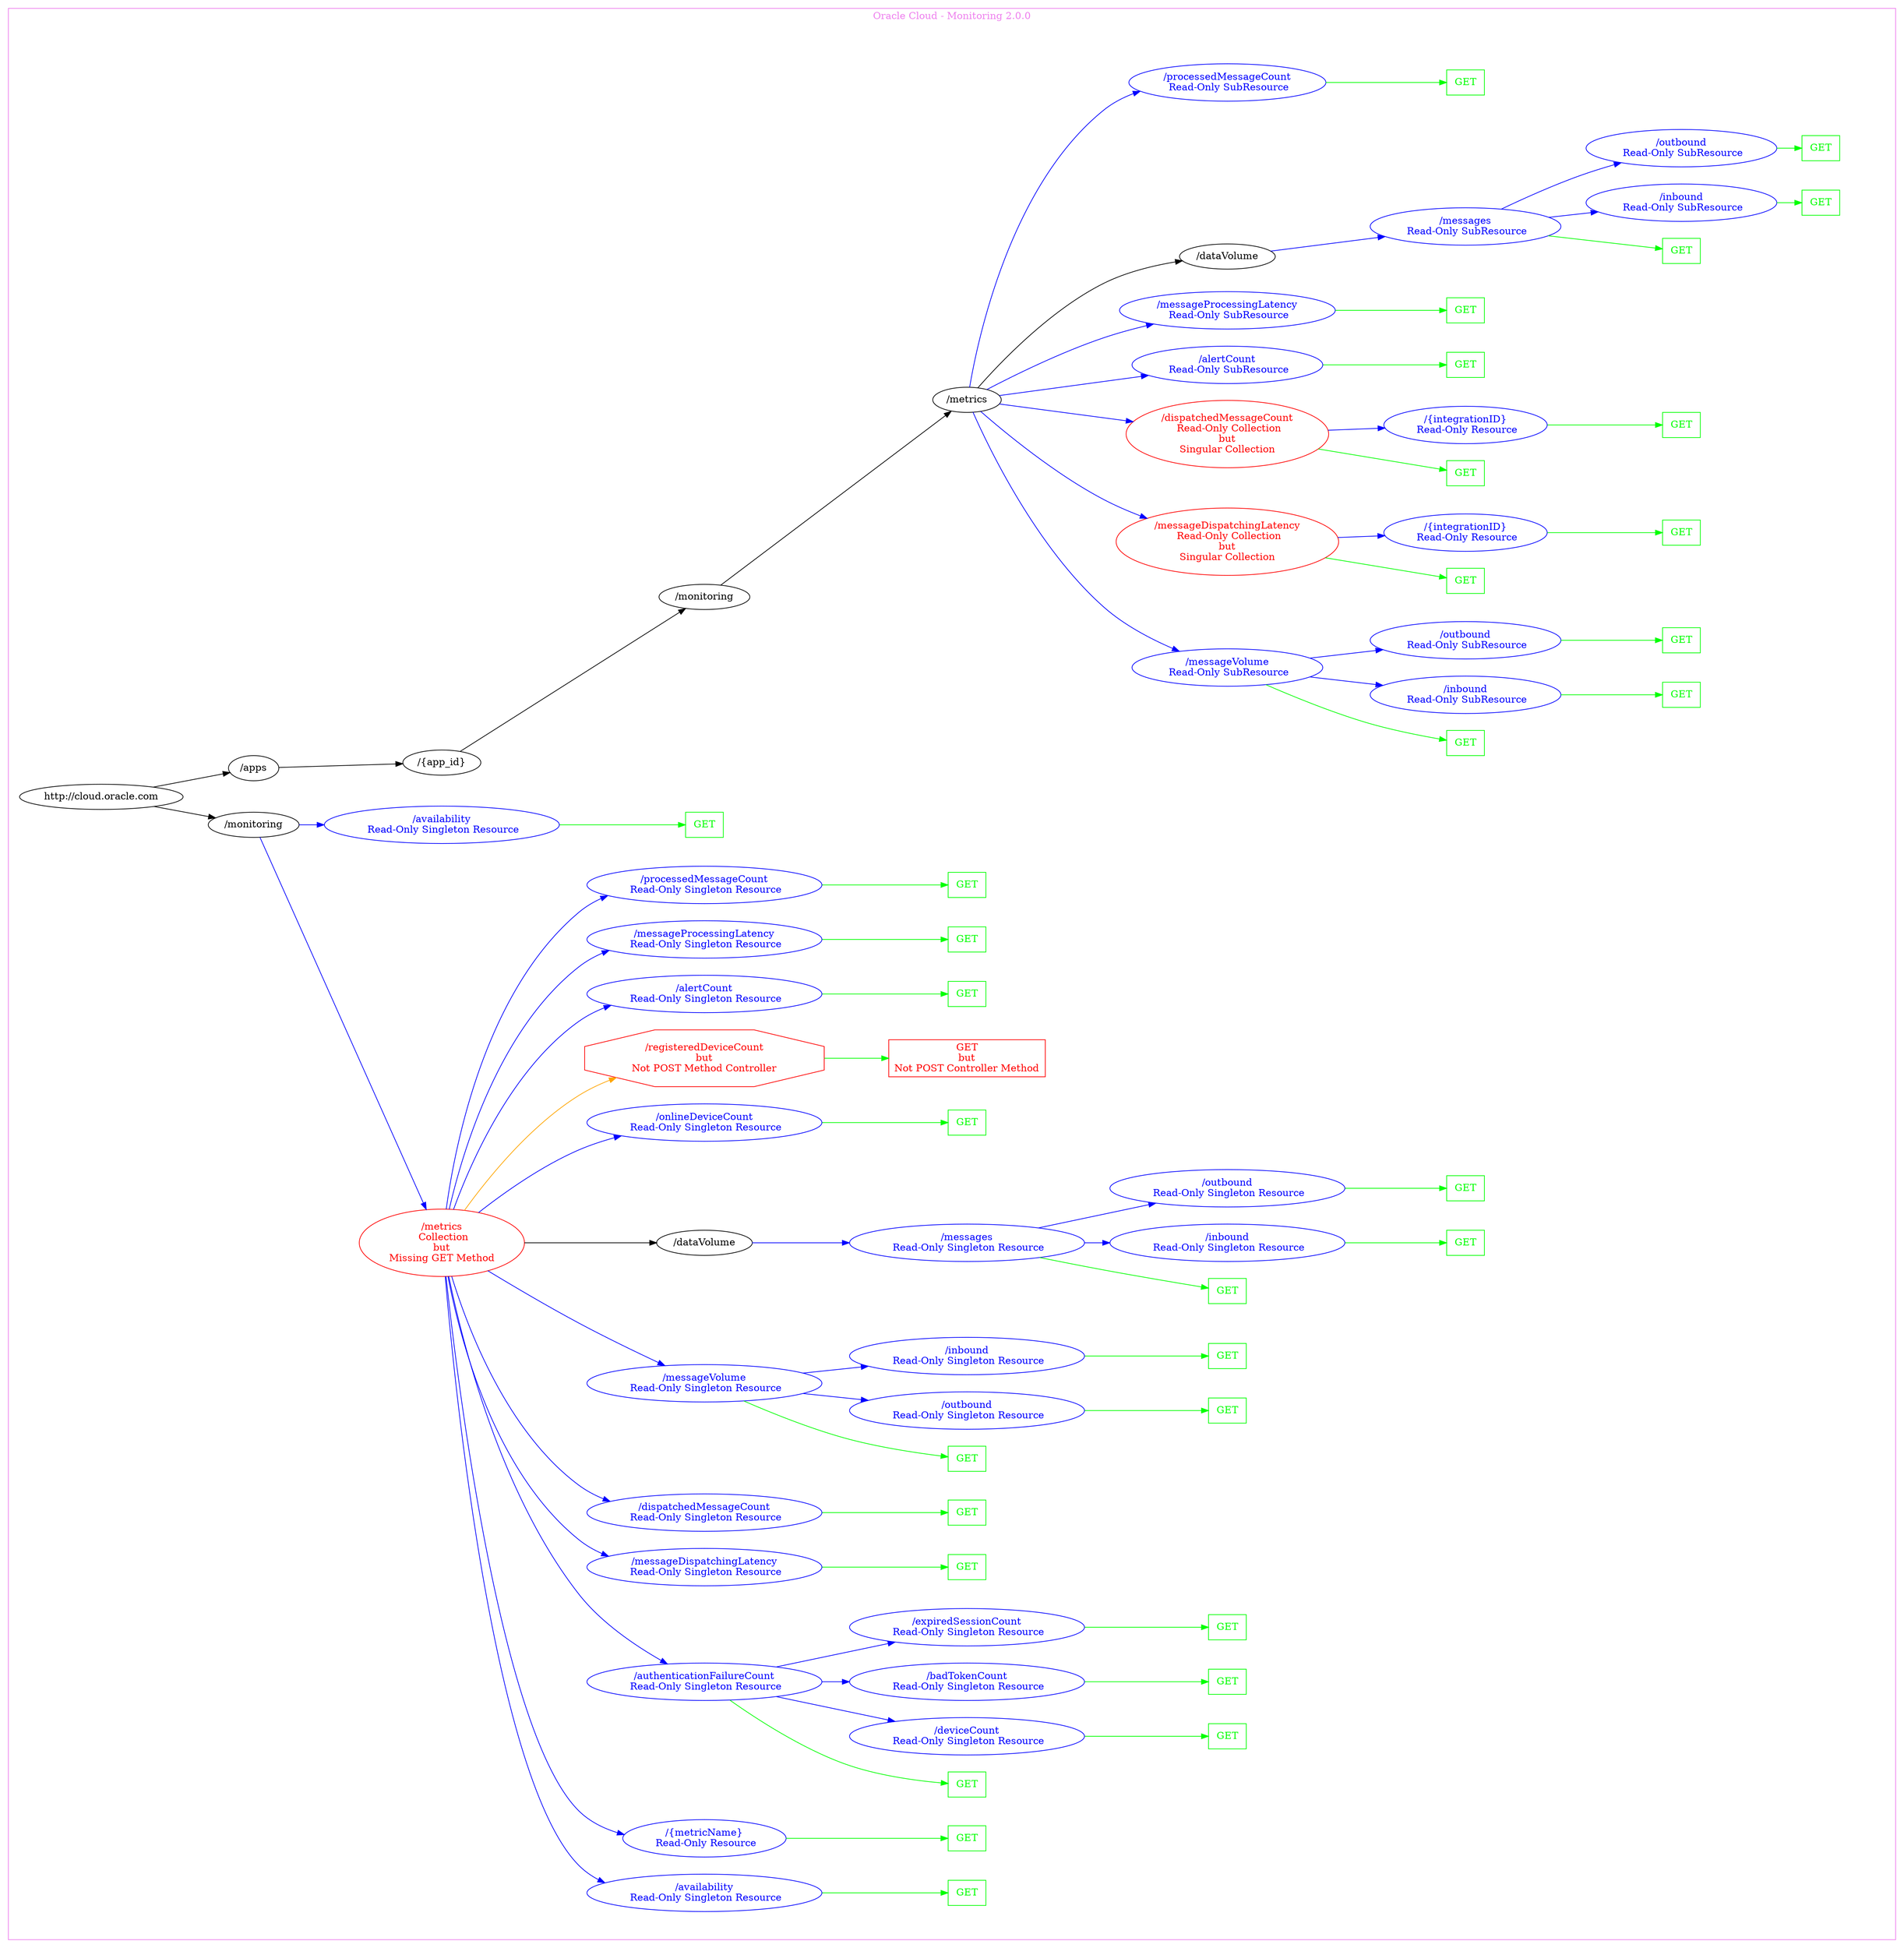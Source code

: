 digraph Cloud_Computing_REST_API {
rankdir="LR";
subgraph cluster_0 {
label="Oracle Cloud - Monitoring 2.0.0"
color=violet
fontcolor=violet
subgraph cluster_1 {
label=""
color=white
fontcolor=white
node1 [label="http://cloud.oracle.com", shape="ellipse", color="black", fontcolor="black"]
node1 -> node2 [color="black", fontcolor="black"]
subgraph cluster_2 {
label=""
color=white
fontcolor=white
node2 [label="/monitoring", shape="ellipse", color="black", fontcolor="black"]
node2 -> node3 [color="blue", fontcolor="blue"]
subgraph cluster_3 {
label=""
color=white
fontcolor=white
node3 [label="/metrics\n Collection\nbut\nMissing GET Method", shape="ellipse", color="red", fontcolor="red"]
node3 -> node4 [color="blue", fontcolor="blue"]
subgraph cluster_4 {
label=""
color=white
fontcolor=white
node4 [label="/availability\n Read-Only Singleton Resource", shape="ellipse", color="blue", fontcolor="blue"]
node4 -> node5 [color="green", fontcolor="green"]
subgraph cluster_5 {
label=""
color=white
fontcolor=white
node5 [label="GET", shape="box", color="green", fontcolor="green"]
}
}
node3 -> node6 [color="blue", fontcolor="blue"]
subgraph cluster_6 {
label=""
color=white
fontcolor=white
node6 [label="/{metricName}\n Read-Only Resource", shape="ellipse", color="blue", fontcolor="blue"]
node6 -> node7 [color="green", fontcolor="green"]
subgraph cluster_7 {
label=""
color=white
fontcolor=white
node7 [label="GET", shape="box", color="green", fontcolor="green"]
}
}
node3 -> node8 [color="blue", fontcolor="blue"]
subgraph cluster_8 {
label=""
color=white
fontcolor=white
node8 [label="/authenticationFailureCount\n Read-Only Singleton Resource", shape="ellipse", color="blue", fontcolor="blue"]
node8 -> node9 [color="green", fontcolor="green"]
subgraph cluster_9 {
label=""
color=white
fontcolor=white
node9 [label="GET", shape="box", color="green", fontcolor="green"]
}
node8 -> node10 [color="blue", fontcolor="blue"]
subgraph cluster_10 {
label=""
color=white
fontcolor=white
node10 [label="/deviceCount\n Read-Only Singleton Resource", shape="ellipse", color="blue", fontcolor="blue"]
node10 -> node11 [color="green", fontcolor="green"]
subgraph cluster_11 {
label=""
color=white
fontcolor=white
node11 [label="GET", shape="box", color="green", fontcolor="green"]
}
}
node8 -> node12 [color="blue", fontcolor="blue"]
subgraph cluster_12 {
label=""
color=white
fontcolor=white
node12 [label="/badTokenCount\n Read-Only Singleton Resource", shape="ellipse", color="blue", fontcolor="blue"]
node12 -> node13 [color="green", fontcolor="green"]
subgraph cluster_13 {
label=""
color=white
fontcolor=white
node13 [label="GET", shape="box", color="green", fontcolor="green"]
}
}
node8 -> node14 [color="blue", fontcolor="blue"]
subgraph cluster_14 {
label=""
color=white
fontcolor=white
node14 [label="/expiredSessionCount\n Read-Only Singleton Resource", shape="ellipse", color="blue", fontcolor="blue"]
node14 -> node15 [color="green", fontcolor="green"]
subgraph cluster_15 {
label=""
color=white
fontcolor=white
node15 [label="GET", shape="box", color="green", fontcolor="green"]
}
}
}
node3 -> node16 [color="blue", fontcolor="blue"]
subgraph cluster_16 {
label=""
color=white
fontcolor=white
node16 [label="/messageDispatchingLatency\n Read-Only Singleton Resource", shape="ellipse", color="blue", fontcolor="blue"]
node16 -> node17 [color="green", fontcolor="green"]
subgraph cluster_17 {
label=""
color=white
fontcolor=white
node17 [label="GET", shape="box", color="green", fontcolor="green"]
}
}
node3 -> node18 [color="blue", fontcolor="blue"]
subgraph cluster_18 {
label=""
color=white
fontcolor=white
node18 [label="/dispatchedMessageCount\n Read-Only Singleton Resource", shape="ellipse", color="blue", fontcolor="blue"]
node18 -> node19 [color="green", fontcolor="green"]
subgraph cluster_19 {
label=""
color=white
fontcolor=white
node19 [label="GET", shape="box", color="green", fontcolor="green"]
}
}
node3 -> node20 [color="blue", fontcolor="blue"]
subgraph cluster_20 {
label=""
color=white
fontcolor=white
node20 [label="/messageVolume\n Read-Only Singleton Resource", shape="ellipse", color="blue", fontcolor="blue"]
node20 -> node21 [color="green", fontcolor="green"]
subgraph cluster_21 {
label=""
color=white
fontcolor=white
node21 [label="GET", shape="box", color="green", fontcolor="green"]
}
node20 -> node22 [color="blue", fontcolor="blue"]
subgraph cluster_22 {
label=""
color=white
fontcolor=white
node22 [label="/outbound\n Read-Only Singleton Resource", shape="ellipse", color="blue", fontcolor="blue"]
node22 -> node23 [color="green", fontcolor="green"]
subgraph cluster_23 {
label=""
color=white
fontcolor=white
node23 [label="GET", shape="box", color="green", fontcolor="green"]
}
}
node20 -> node24 [color="blue", fontcolor="blue"]
subgraph cluster_24 {
label=""
color=white
fontcolor=white
node24 [label="/inbound\n Read-Only Singleton Resource", shape="ellipse", color="blue", fontcolor="blue"]
node24 -> node25 [color="green", fontcolor="green"]
subgraph cluster_25 {
label=""
color=white
fontcolor=white
node25 [label="GET", shape="box", color="green", fontcolor="green"]
}
}
}
node3 -> node26 [color="black", fontcolor="black"]
subgraph cluster_26 {
label=""
color=white
fontcolor=white
node26 [label="/dataVolume", shape="ellipse", color="black", fontcolor="black"]
node26 -> node27 [color="blue", fontcolor="blue"]
subgraph cluster_27 {
label=""
color=white
fontcolor=white
node27 [label="/messages\n Read-Only Singleton Resource", shape="ellipse", color="blue", fontcolor="blue"]
node27 -> node28 [color="green", fontcolor="green"]
subgraph cluster_28 {
label=""
color=white
fontcolor=white
node28 [label="GET", shape="box", color="green", fontcolor="green"]
}
node27 -> node29 [color="blue", fontcolor="blue"]
subgraph cluster_29 {
label=""
color=white
fontcolor=white
node29 [label="/inbound\n Read-Only Singleton Resource", shape="ellipse", color="blue", fontcolor="blue"]
node29 -> node30 [color="green", fontcolor="green"]
subgraph cluster_30 {
label=""
color=white
fontcolor=white
node30 [label="GET", shape="box", color="green", fontcolor="green"]
}
}
node27 -> node31 [color="blue", fontcolor="blue"]
subgraph cluster_31 {
label=""
color=white
fontcolor=white
node31 [label="/outbound\n Read-Only Singleton Resource", shape="ellipse", color="blue", fontcolor="blue"]
node31 -> node32 [color="green", fontcolor="green"]
subgraph cluster_32 {
label=""
color=white
fontcolor=white
node32 [label="GET", shape="box", color="green", fontcolor="green"]
}
}
}
}
node3 -> node33 [color="blue", fontcolor="blue"]
subgraph cluster_33 {
label=""
color=white
fontcolor=white
node33 [label="/onlineDeviceCount\n Read-Only Singleton Resource", shape="ellipse", color="blue", fontcolor="blue"]
node33 -> node34 [color="green", fontcolor="green"]
subgraph cluster_34 {
label=""
color=white
fontcolor=white
node34 [label="GET", shape="box", color="green", fontcolor="green"]
}
}
node3 -> node35 [color="orange", fontcolor="orange"]
subgraph cluster_35 {
label=""
color=white
fontcolor=white
node35 [label="/registeredDeviceCount\nbut\nNot POST Method Controller", shape="octagon", color="red", fontcolor="red"]
node35 -> node36 [color="green", fontcolor="green"]
subgraph cluster_36 {
label=""
color=white
fontcolor=white
node36 [label="GET\nbut\nNot POST Controller Method", shape="box", color="red", fontcolor="red"]
}
}
node3 -> node37 [color="blue", fontcolor="blue"]
subgraph cluster_37 {
label=""
color=white
fontcolor=white
node37 [label="/alertCount\n Read-Only Singleton Resource", shape="ellipse", color="blue", fontcolor="blue"]
node37 -> node38 [color="green", fontcolor="green"]
subgraph cluster_38 {
label=""
color=white
fontcolor=white
node38 [label="GET", shape="box", color="green", fontcolor="green"]
}
}
node3 -> node39 [color="blue", fontcolor="blue"]
subgraph cluster_39 {
label=""
color=white
fontcolor=white
node39 [label="/messageProcessingLatency\n Read-Only Singleton Resource", shape="ellipse", color="blue", fontcolor="blue"]
node39 -> node40 [color="green", fontcolor="green"]
subgraph cluster_40 {
label=""
color=white
fontcolor=white
node40 [label="GET", shape="box", color="green", fontcolor="green"]
}
}
node3 -> node41 [color="blue", fontcolor="blue"]
subgraph cluster_41 {
label=""
color=white
fontcolor=white
node41 [label="/processedMessageCount\n Read-Only Singleton Resource", shape="ellipse", color="blue", fontcolor="blue"]
node41 -> node42 [color="green", fontcolor="green"]
subgraph cluster_42 {
label=""
color=white
fontcolor=white
node42 [label="GET", shape="box", color="green", fontcolor="green"]
}
}
}
node2 -> node43 [color="blue", fontcolor="blue"]
subgraph cluster_43 {
label=""
color=white
fontcolor=white
node43 [label="/availability\n Read-Only Singleton Resource", shape="ellipse", color="blue", fontcolor="blue"]
node43 -> node44 [color="green", fontcolor="green"]
subgraph cluster_44 {
label=""
color=white
fontcolor=white
node44 [label="GET", shape="box", color="green", fontcolor="green"]
}
}
}
node1 -> node45 [color="black", fontcolor="black"]
subgraph cluster_45 {
label=""
color=white
fontcolor=white
node45 [label="/apps", shape="ellipse", color="black", fontcolor="black"]
node45 -> node46 [color="black", fontcolor="black"]
subgraph cluster_46 {
label=""
color=white
fontcolor=white
node46 [label="/{app_id}", shape="ellipse", color="black", fontcolor="black"]
node46 -> node47 [color="black", fontcolor="black"]
subgraph cluster_47 {
label=""
color=white
fontcolor=white
node47 [label="/monitoring", shape="ellipse", color="black", fontcolor="black"]
node47 -> node48 [color="black", fontcolor="black"]
subgraph cluster_48 {
label=""
color=white
fontcolor=white
node48 [label="/metrics", shape="ellipse", color="black", fontcolor="black"]
node48 -> node49 [color="blue", fontcolor="blue"]
subgraph cluster_49 {
label=""
color=white
fontcolor=white
node49 [label="/messageVolume\n Read-Only SubResource", shape="ellipse", color="blue", fontcolor="blue"]
node49 -> node50 [color="green", fontcolor="green"]
subgraph cluster_50 {
label=""
color=white
fontcolor=white
node50 [label="GET", shape="box", color="green", fontcolor="green"]
}
node49 -> node51 [color="blue", fontcolor="blue"]
subgraph cluster_51 {
label=""
color=white
fontcolor=white
node51 [label="/inbound\n Read-Only SubResource", shape="ellipse", color="blue", fontcolor="blue"]
node51 -> node52 [color="green", fontcolor="green"]
subgraph cluster_52 {
label=""
color=white
fontcolor=white
node52 [label="GET", shape="box", color="green", fontcolor="green"]
}
}
node49 -> node53 [color="blue", fontcolor="blue"]
subgraph cluster_53 {
label=""
color=white
fontcolor=white
node53 [label="/outbound\n Read-Only SubResource", shape="ellipse", color="blue", fontcolor="blue"]
node53 -> node54 [color="green", fontcolor="green"]
subgraph cluster_54 {
label=""
color=white
fontcolor=white
node54 [label="GET", shape="box", color="green", fontcolor="green"]
}
}
}
node48 -> node55 [color="blue", fontcolor="blue"]
subgraph cluster_55 {
label=""
color=white
fontcolor=white
node55 [label="/messageDispatchingLatency\n Read-Only Collection\nbut\nSingular Collection", shape="ellipse", color="red", fontcolor="red"]
node55 -> node56 [color="green", fontcolor="green"]
subgraph cluster_56 {
label=""
color=white
fontcolor=white
node56 [label="GET", shape="box", color="green", fontcolor="green"]
}
node55 -> node57 [color="blue", fontcolor="blue"]
subgraph cluster_57 {
label=""
color=white
fontcolor=white
node57 [label="/{integrationID}\n Read-Only Resource", shape="ellipse", color="blue", fontcolor="blue"]
node57 -> node58 [color="green", fontcolor="green"]
subgraph cluster_58 {
label=""
color=white
fontcolor=white
node58 [label="GET", shape="box", color="green", fontcolor="green"]
}
}
}
node48 -> node59 [color="blue", fontcolor="blue"]
subgraph cluster_59 {
label=""
color=white
fontcolor=white
node59 [label="/dispatchedMessageCount\n Read-Only Collection\nbut\nSingular Collection", shape="ellipse", color="red", fontcolor="red"]
node59 -> node60 [color="green", fontcolor="green"]
subgraph cluster_60 {
label=""
color=white
fontcolor=white
node60 [label="GET", shape="box", color="green", fontcolor="green"]
}
node59 -> node61 [color="blue", fontcolor="blue"]
subgraph cluster_61 {
label=""
color=white
fontcolor=white
node61 [label="/{integrationID}\n Read-Only Resource", shape="ellipse", color="blue", fontcolor="blue"]
node61 -> node62 [color="green", fontcolor="green"]
subgraph cluster_62 {
label=""
color=white
fontcolor=white
node62 [label="GET", shape="box", color="green", fontcolor="green"]
}
}
}
node48 -> node63 [color="blue", fontcolor="blue"]
subgraph cluster_63 {
label=""
color=white
fontcolor=white
node63 [label="/alertCount\n Read-Only SubResource", shape="ellipse", color="blue", fontcolor="blue"]
node63 -> node64 [color="green", fontcolor="green"]
subgraph cluster_64 {
label=""
color=white
fontcolor=white
node64 [label="GET", shape="box", color="green", fontcolor="green"]
}
}
node48 -> node65 [color="blue", fontcolor="blue"]
subgraph cluster_65 {
label=""
color=white
fontcolor=white
node65 [label="/messageProcessingLatency\n Read-Only SubResource", shape="ellipse", color="blue", fontcolor="blue"]
node65 -> node66 [color="green", fontcolor="green"]
subgraph cluster_66 {
label=""
color=white
fontcolor=white
node66 [label="GET", shape="box", color="green", fontcolor="green"]
}
}
node48 -> node67 [color="black", fontcolor="black"]
subgraph cluster_67 {
label=""
color=white
fontcolor=white
node67 [label="/dataVolume", shape="ellipse", color="black", fontcolor="black"]
node67 -> node68 [color="blue", fontcolor="blue"]
subgraph cluster_68 {
label=""
color=white
fontcolor=white
node68 [label="/messages\n Read-Only SubResource", shape="ellipse", color="blue", fontcolor="blue"]
node68 -> node69 [color="green", fontcolor="green"]
subgraph cluster_69 {
label=""
color=white
fontcolor=white
node69 [label="GET", shape="box", color="green", fontcolor="green"]
}
node68 -> node70 [color="blue", fontcolor="blue"]
subgraph cluster_70 {
label=""
color=white
fontcolor=white
node70 [label="/inbound\n Read-Only SubResource", shape="ellipse", color="blue", fontcolor="blue"]
node70 -> node71 [color="green", fontcolor="green"]
subgraph cluster_71 {
label=""
color=white
fontcolor=white
node71 [label="GET", shape="box", color="green", fontcolor="green"]
}
}
node68 -> node72 [color="blue", fontcolor="blue"]
subgraph cluster_72 {
label=""
color=white
fontcolor=white
node72 [label="/outbound\n Read-Only SubResource", shape="ellipse", color="blue", fontcolor="blue"]
node72 -> node73 [color="green", fontcolor="green"]
subgraph cluster_73 {
label=""
color=white
fontcolor=white
node73 [label="GET", shape="box", color="green", fontcolor="green"]
}
}
}
}
node48 -> node74 [color="blue", fontcolor="blue"]
subgraph cluster_74 {
label=""
color=white
fontcolor=white
node74 [label="/processedMessageCount\n Read-Only SubResource", shape="ellipse", color="blue", fontcolor="blue"]
node74 -> node75 [color="green", fontcolor="green"]
subgraph cluster_75 {
label=""
color=white
fontcolor=white
node75 [label="GET", shape="box", color="green", fontcolor="green"]
}
}
}
}
}
}
}
}
}
